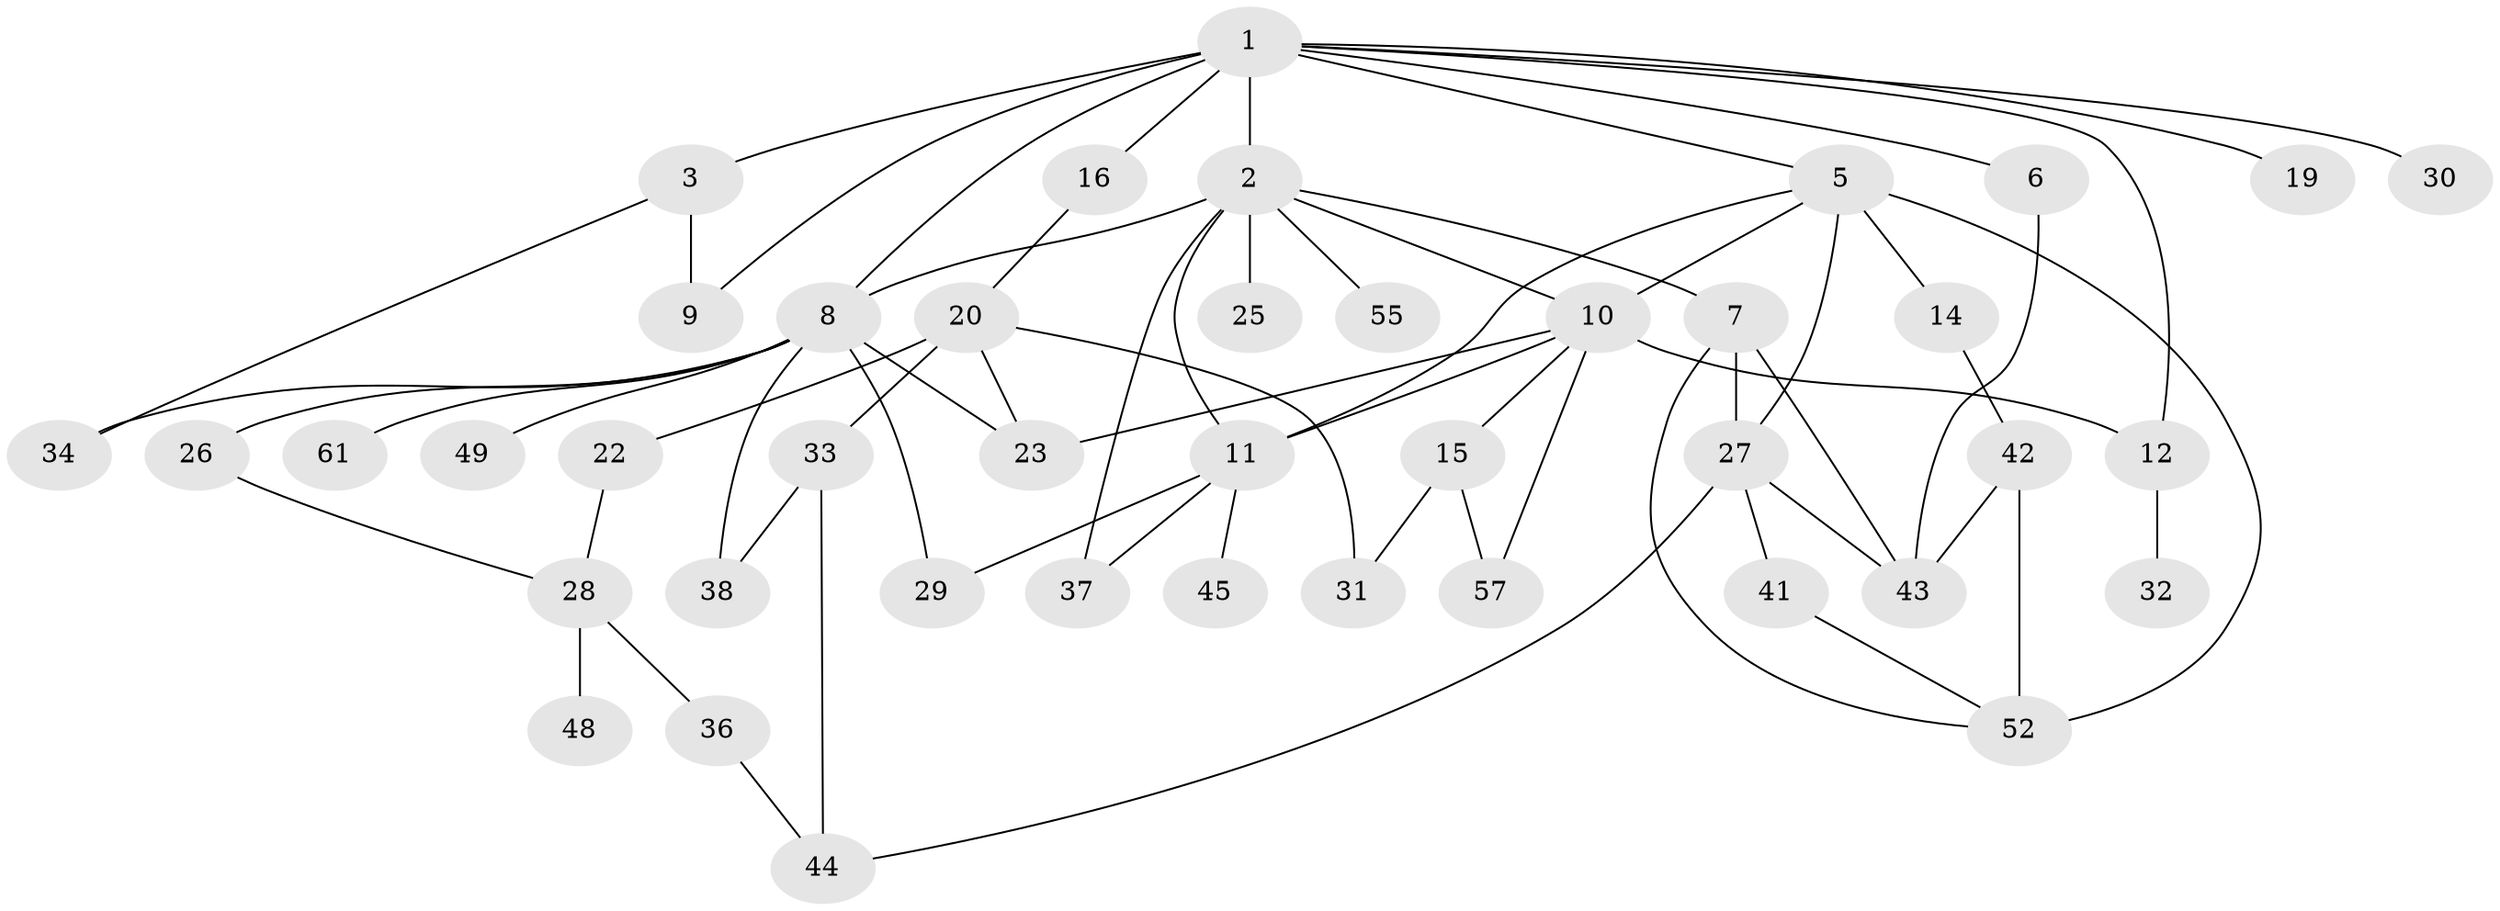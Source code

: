 // original degree distribution, {9: 0.016129032258064516, 5: 0.06451612903225806, 2: 0.3387096774193548, 7: 0.016129032258064516, 8: 0.016129032258064516, 6: 0.03225806451612903, 4: 0.0967741935483871, 3: 0.20967741935483872, 1: 0.20967741935483872}
// Generated by graph-tools (version 1.1) at 2025/41/03/06/25 10:41:29]
// undirected, 42 vertices, 65 edges
graph export_dot {
graph [start="1"]
  node [color=gray90,style=filled];
  1 [super="+17"];
  2 [super="+4"];
  3 [super="+21"];
  5 [super="+24"];
  6;
  7 [super="+56"];
  8 [super="+46"];
  9 [super="+18"];
  10 [super="+35"];
  11 [super="+13"];
  12 [super="+50"];
  14;
  15 [super="+40"];
  16;
  19;
  20 [super="+39"];
  22;
  23;
  25;
  26;
  27 [super="+51"];
  28 [super="+58"];
  29 [super="+54"];
  30;
  31;
  32;
  33;
  34;
  36 [super="+60"];
  37 [super="+47"];
  38;
  41;
  42;
  43 [super="+62"];
  44 [super="+59"];
  45;
  48;
  49;
  52 [super="+53"];
  55;
  57;
  61;
  1 -- 2;
  1 -- 3;
  1 -- 5;
  1 -- 6;
  1 -- 9 [weight=2];
  1 -- 12;
  1 -- 16;
  1 -- 8;
  1 -- 19;
  1 -- 30;
  2 -- 8;
  2 -- 11;
  2 -- 37;
  2 -- 7;
  2 -- 55;
  2 -- 25;
  2 -- 10;
  3 -- 34;
  3 -- 9;
  5 -- 14;
  5 -- 27;
  5 -- 11;
  5 -- 52 [weight=2];
  5 -- 10;
  6 -- 43;
  7 -- 27;
  7 -- 43;
  7 -- 52;
  8 -- 23;
  8 -- 26;
  8 -- 29;
  8 -- 49;
  8 -- 61;
  8 -- 34;
  8 -- 38;
  10 -- 15;
  10 -- 23;
  10 -- 11;
  10 -- 57;
  10 -- 12;
  11 -- 37;
  11 -- 45;
  11 -- 29;
  12 -- 32;
  14 -- 42;
  15 -- 31;
  15 -- 57;
  16 -- 20;
  20 -- 22;
  20 -- 33;
  20 -- 31;
  20 -- 23;
  22 -- 28;
  26 -- 28;
  27 -- 41;
  27 -- 43;
  27 -- 44;
  28 -- 36;
  28 -- 48;
  33 -- 38;
  33 -- 44;
  36 -- 44;
  41 -- 52;
  42 -- 52;
  42 -- 43;
}
